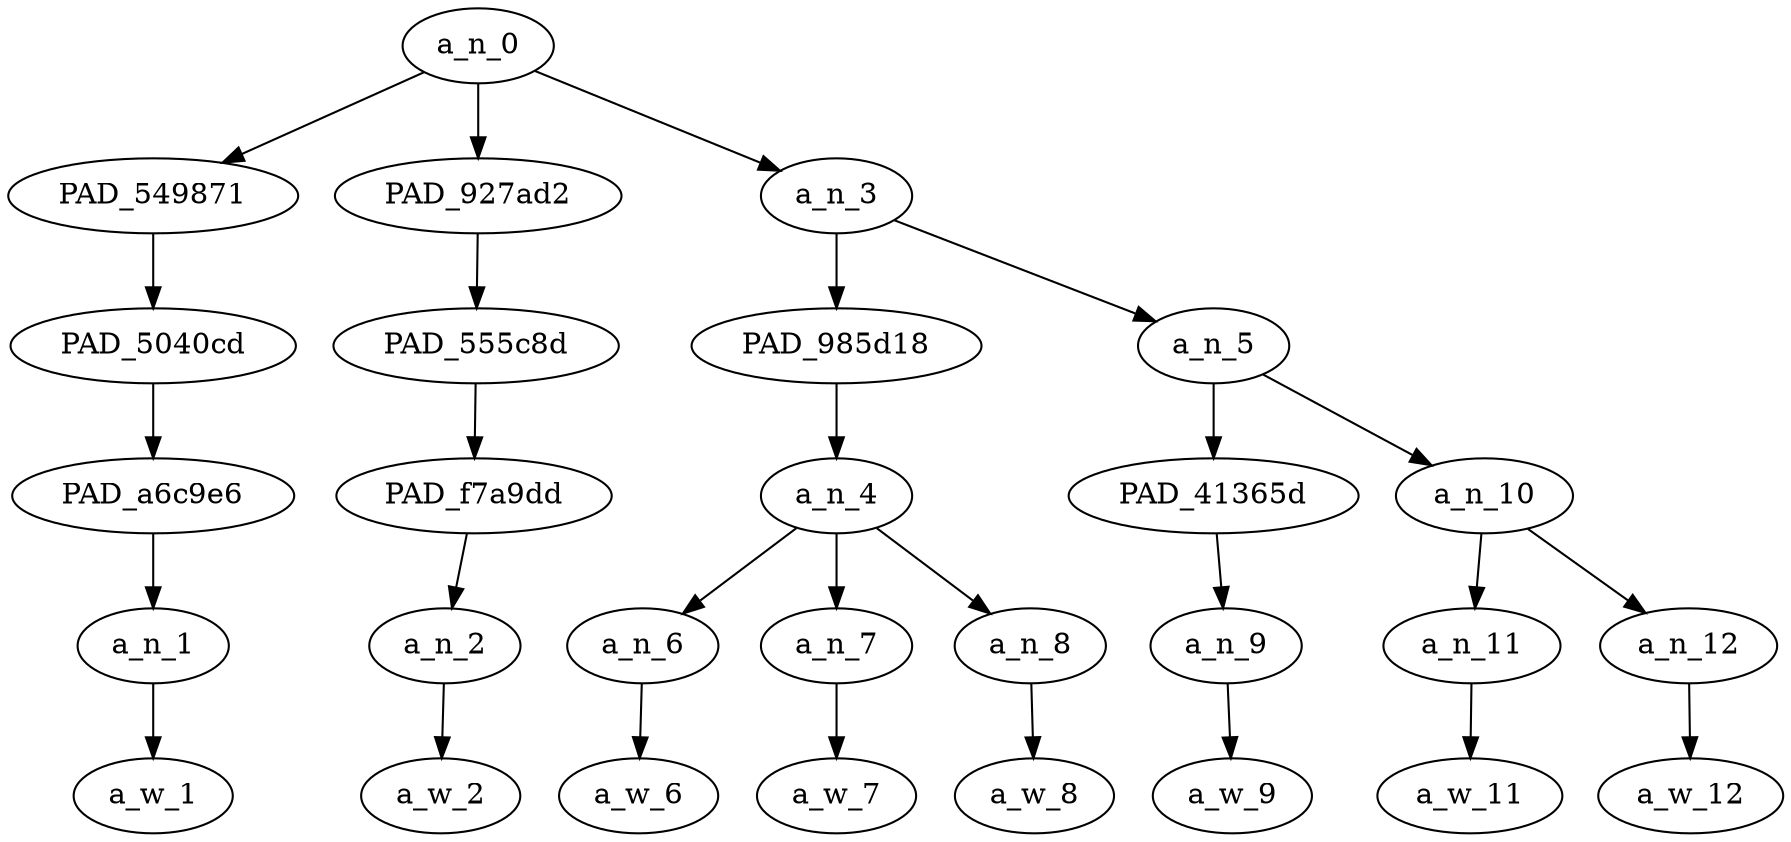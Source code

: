 strict digraph "" {
	a_n_0	[div_dir=1,
		index=0,
		level=5,
		pos="1.7916666666666667,5!",
		text_span="[0, 1, 2, 3, 4, 5, 6, 7]",
		value=1.00000004];
	PAD_549871	[div_dir=1,
		index=0,
		level=4,
		pos="0.0,4!",
		text_span="[0]",
		value=0.07111962];
	a_n_0 -> PAD_549871;
	PAD_927ad2	[div_dir=1,
		index=1,
		level=4,
		pos="1.0,4!",
		text_span="[1]",
		value=0.08799258];
	a_n_0 -> PAD_927ad2;
	a_n_3	[div_dir=1,
		index=2,
		level=4,
		pos="4.375,4!",
		text_span="[2, 3, 4, 5, 6, 7]",
		value=0.83941504];
	a_n_0 -> a_n_3;
	PAD_5040cd	[div_dir=1,
		index=0,
		level=3,
		pos="0.0,3!",
		text_span="[0]",
		value=0.07111962];
	PAD_549871 -> PAD_5040cd;
	PAD_a6c9e6	[div_dir=1,
		index=0,
		level=2,
		pos="0.0,2!",
		text_span="[0]",
		value=0.07111962];
	PAD_5040cd -> PAD_a6c9e6;
	a_n_1	[div_dir=1,
		index=0,
		level=1,
		pos="0.0,1!",
		text_span="[0]",
		value=0.07111962];
	PAD_a6c9e6 -> a_n_1;
	a_w_1	[div_dir=0,
		index=0,
		level=0,
		pos="0,0!",
		text_span="[0]",
		value="<user>"];
	a_n_1 -> a_w_1;
	PAD_555c8d	[div_dir=1,
		index=1,
		level=3,
		pos="1.0,3!",
		text_span="[1]",
		value=0.08799258];
	PAD_927ad2 -> PAD_555c8d;
	PAD_f7a9dd	[div_dir=1,
		index=1,
		level=2,
		pos="1.0,2!",
		text_span="[1]",
		value=0.08799258];
	PAD_555c8d -> PAD_f7a9dd;
	a_n_2	[div_dir=1,
		index=1,
		level=1,
		pos="1.0,1!",
		text_span="[1]",
		value=0.08799258];
	PAD_f7a9dd -> a_n_2;
	a_w_2	[div_dir=0,
		index=1,
		level=0,
		pos="1,0!",
		text_span="[1]",
		value=oh];
	a_n_2 -> a_w_2;
	PAD_985d18	[div_dir=1,
		index=2,
		level=3,
		pos="3.0,3!",
		text_span="[2, 3, 4]",
		value=0.60000190];
	a_n_3 -> PAD_985d18;
	a_n_5	[div_dir=1,
		index=3,
		level=3,
		pos="5.75,3!",
		text_span="[5, 6, 7]",
		value=0.23791848];
	a_n_3 -> a_n_5;
	a_n_4	[div_dir=1,
		index=2,
		level=2,
		pos="3.0,2!",
		text_span="[2, 3, 4]",
		value=0.60000190];
	PAD_985d18 -> a_n_4;
	a_n_6	[div_dir=1,
		index=2,
		level=1,
		pos="2.0,1!",
		text_span="[2]",
		value=0.06717869];
	a_n_4 -> a_n_6;
	a_n_7	[div_dir=1,
		index=3,
		level=1,
		pos="3.0,1!",
		text_span="[3]",
		value=0.06709152];
	a_n_4 -> a_n_7;
	a_n_8	[div_dir=1,
		index=4,
		level=1,
		pos="4.0,1!",
		text_span="[4]",
		value=0.46415092];
	a_n_4 -> a_n_8;
	a_w_6	[div_dir=0,
		index=2,
		level=0,
		pos="2,0!",
		text_span="[2]",
		value=my];
	a_n_6 -> a_w_6;
	a_w_7	[div_dir=0,
		index=3,
		level=0,
		pos="3,0!",
		text_span="[3]",
		value=the];
	a_n_7 -> a_w_7;
	a_w_8	[div_dir=0,
		index=4,
		level=0,
		pos="4,0!",
		text_span="[4]",
		value=niggers];
	a_n_8 -> a_w_8;
	PAD_41365d	[div_dir=-1,
		index=3,
		level=2,
		pos="5.0,2!",
		text_span="[5]",
		value=0.06992282];
	a_n_5 -> PAD_41365d;
	a_n_10	[div_dir=1,
		index=4,
		level=2,
		pos="6.5,2!",
		text_span="[6, 7]",
		value=0.16761210];
	a_n_5 -> a_n_10;
	a_n_9	[div_dir=-1,
		index=5,
		level=1,
		pos="5.0,1!",
		text_span="[5]",
		value=0.06992282];
	PAD_41365d -> a_n_9;
	a_w_9	[div_dir=0,
		index=5,
		level=0,
		pos="5,0!",
		text_span="[5]",
		value=gonna];
	a_n_9 -> a_w_9;
	a_n_11	[div_dir=1,
		index=6,
		level=1,
		pos="6.0,1!",
		text_span="[6]",
		value=0.05533926];
	a_n_10 -> a_n_11;
	a_n_12	[div_dir=1,
		index=7,
		level=1,
		pos="7.0,1!",
		text_span="[7]",
		value=0.11165522];
	a_n_10 -> a_n_12;
	a_w_11	[div_dir=0,
		index=6,
		level=0,
		pos="6,0!",
		text_span="[6]",
		value=be];
	a_n_11 -> a_w_11;
	a_w_12	[div_dir=0,
		index=7,
		level=0,
		pos="7,0!",
		text_span="[7]",
		value=pissed];
	a_n_12 -> a_w_12;
}
